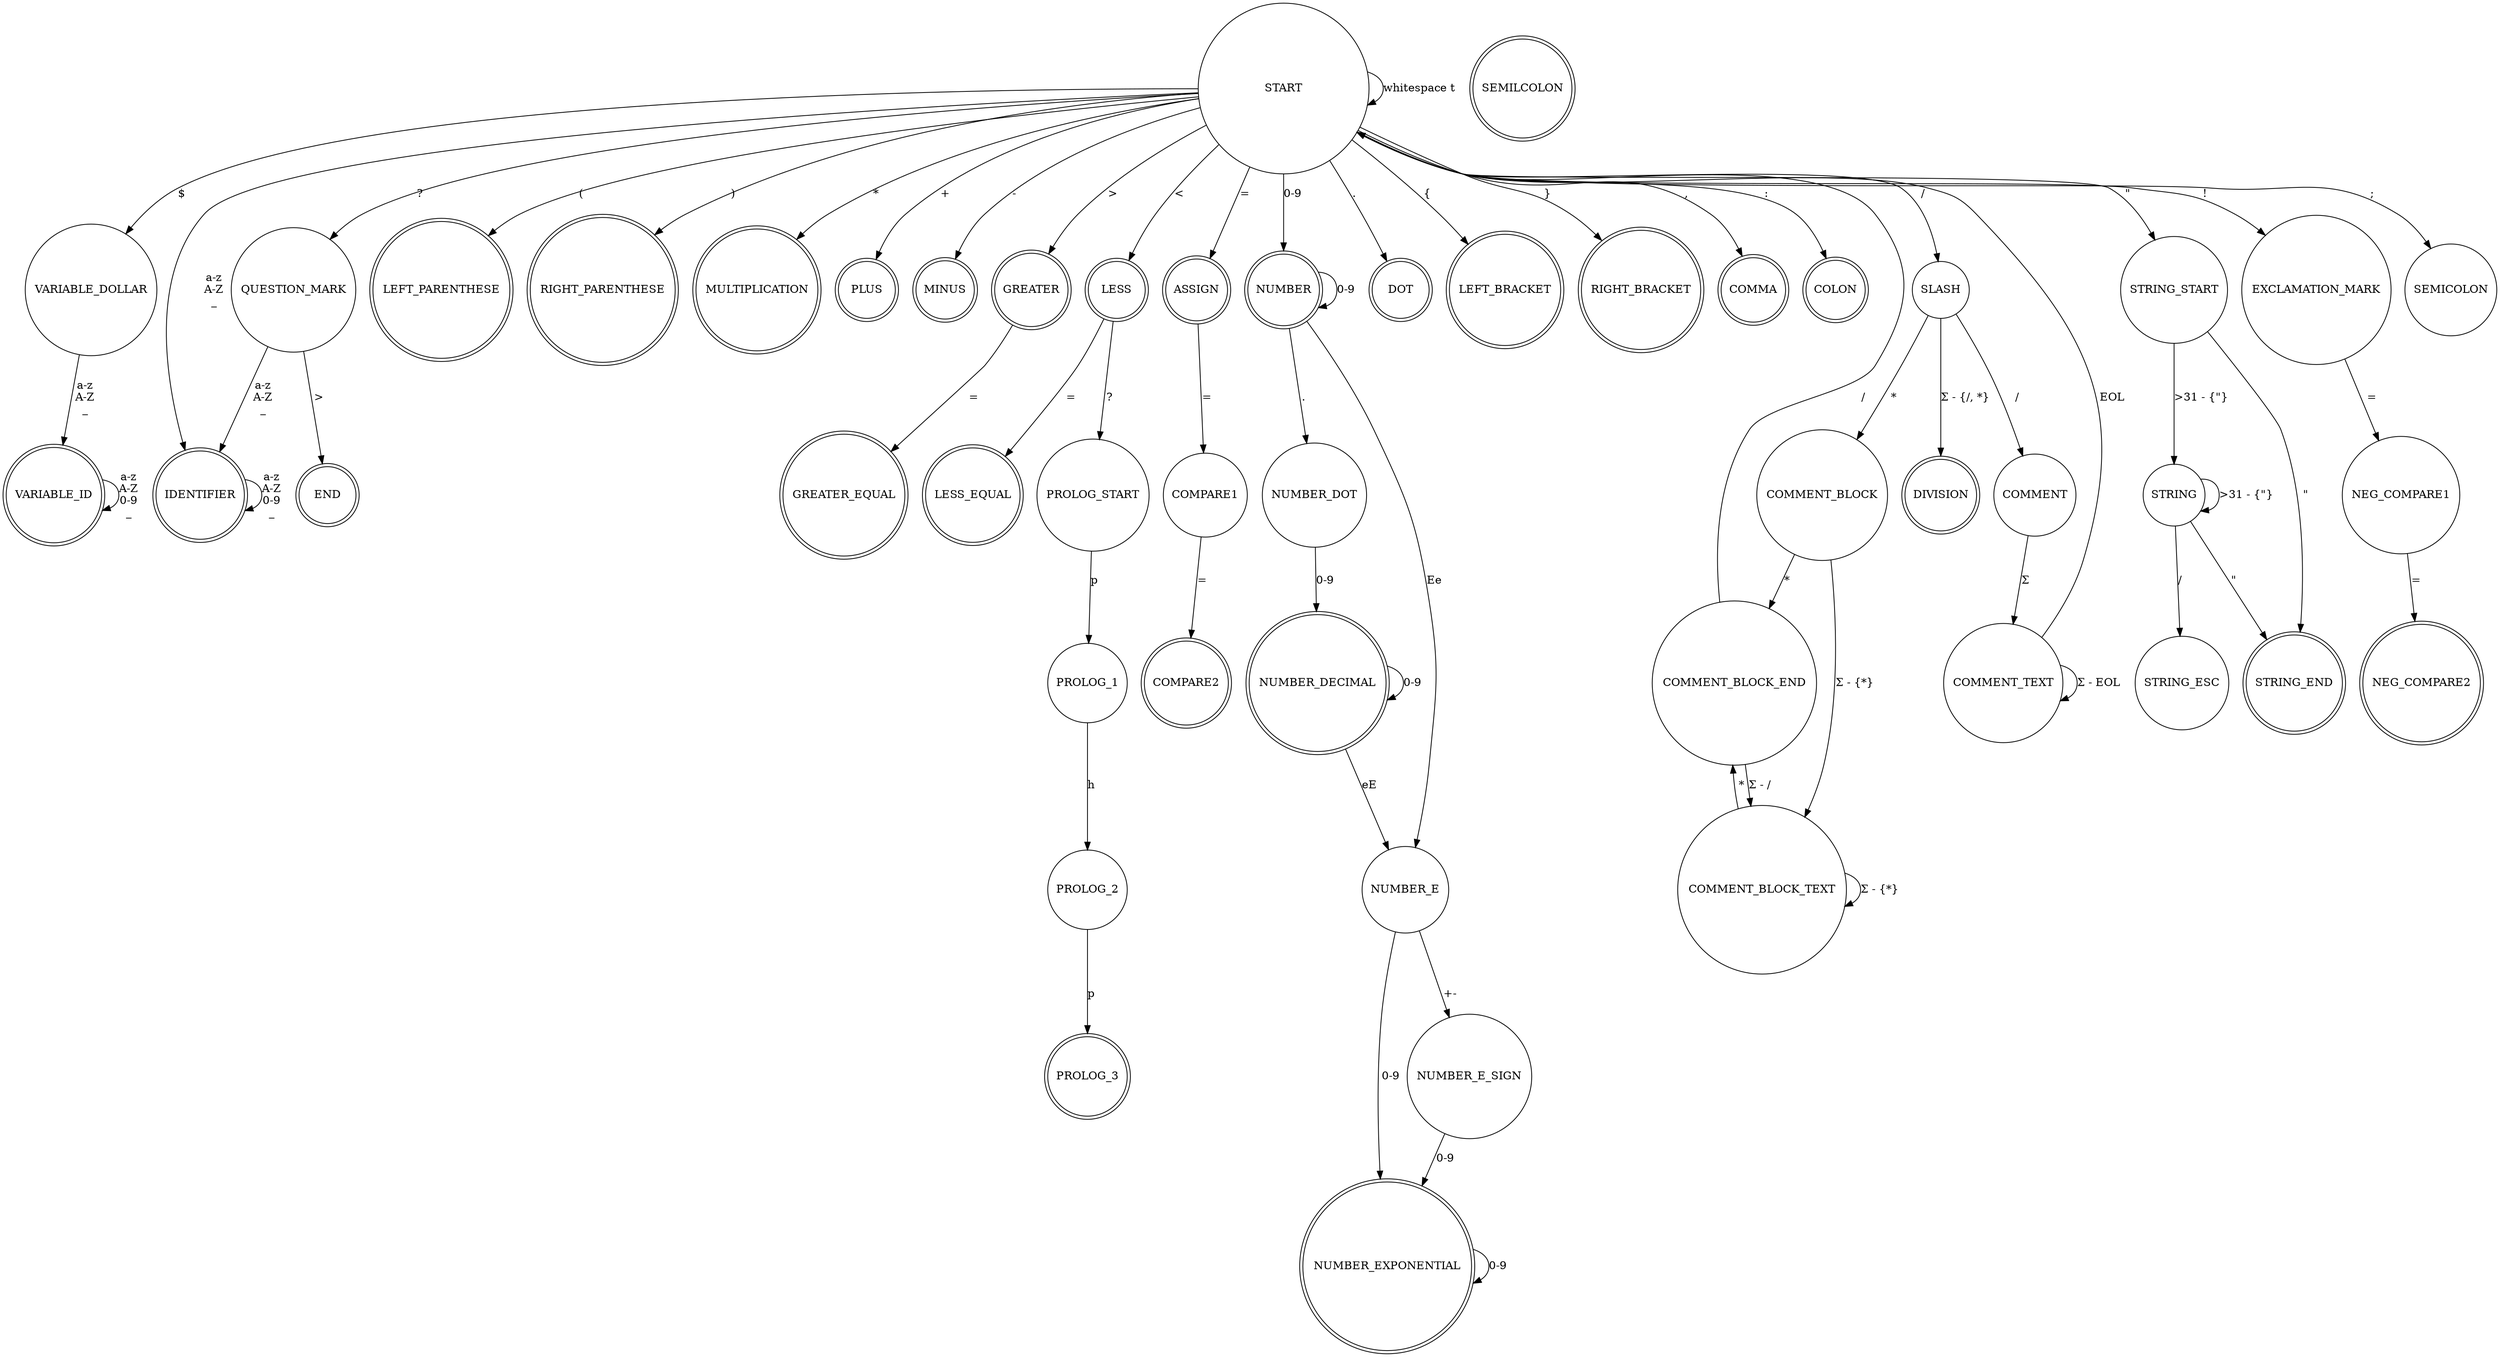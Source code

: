 digraph G {
node [shape=circle, width=1, height=1]
{
node [shape=doublecircle]
VARIABLE_ID
STRING_END
IDENTIFIER
LEFT_PARENTHESE
RIGHT_PARENTHESE
NUMBER_DECIMAL
NUMBER_EXPONENTIAL
MULTIPLICATION,
DIVISION,
PLUS,
MINUS,
GREATER,
LESS,
GREATER_EQUAL,
LESS_EQUAL,
ASSIGN,
COMPARE2,
NEG_COMPARE2,
NUMBER,
DOT,
END,
PROLOG_3
LEFT_BRACKET,
RIGHT_BRACKET,
COMMA,
SEMILCOLON,
COLON
}

{
node[width = 3, height = 3];
START
}

subgraph{
SLASH,
COMMENT,
COMMENT_TEXT,
COMMENT_BLOCK,
COMMENT_BLOCK_END,
COMMENT_BLOCK_TEXT
}
subgraph{
LEFT_PARENTHESE,
RIGHT_PARENTHESE,
STRING_START,
NUMBER,
NUMBER_DOT,
NUMBER_DECIMAL,
NUMBER_E,
NUMBER_E_SIGN,
NUMBER_EXPONENTIAL
VARIABLE_DOLLAR,
VARIABLE_ID
}
subgraph{
MULTIPLICATION,
DIVISION,
PLUS,
MINUS,
DOT,
GREATER,
LESS,
GREATER_EQUAL,
LESS_EQUAL,
ASSIGN,
COMPARE1,
COMPARE2,
EXCLAMATION_MARK,
NEG_COMPARE1,
NEG_COMPARE2
}
START -> IDENTIFIER[label="a-z\nA-Z\n_"];
START -> QUESTION_MARK[label="?"]
START -> LEFT_PARENTHESE[label="("];
START -> RIGHT_PARENTHESE[label=")"];
START -> STRING_START[label="\""];
    START -> NUMBER[label="0-9"];
    START -> COMMA[label=","];
    START -> COLON[label=":"];
    START -> SEMICOLON[label=";"]
    START -> START[label="whitespace \t"]
    IDENTIFIER -> IDENTIFIER[label="a-z\nA-Z\n0-9\n_"];
    QUESTION_MARK -> IDENTIFIER[label="a-z\nA-Z\n_"];
    NUMBER -> NUMBER_DOT[label="."];
    NUMBER_DOT -> NUMBER_DECIMAL[label="0-9"];
    NUMBER -> NUMBER_E[label="Ee"];
    NUMBER_DECIMAL -> NUMBER_E[label="eE"];
    NUMBER_E -> NUMBER_E_SIGN[label="+-"];
    NUMBER_E -> NUMBER_EXPONENTIAL[label="0-9"]
    NUMBER_E_SIGN -> NUMBER_EXPONENTIAL[label="0-9"];
    NUMBER_EXPONENTIAL -> NUMBER_EXPONENTIAL[label="0-9"];
    NUMBER -> NUMBER[label="0-9"];
    NUMBER_DECIMAL -> NUMBER_DECIMAL[label="0-9"];

    STRING_START -> STRING[label=">31 - {\"}"];
STRING_START -> STRING_END[label="\""];
    STRING -> STRING_ESC[label="/"];
    STRING -> STRING_END[label="\""];
STRING -> STRING[label=">31 - {\"}"];

    START -> VARIABLE_DOLLAR[label="$"];
    VARIABLE_DOLLAR -> VARIABLE_ID[label="a-z\nA-Z\n_"];
    VARIABLE_ID -> VARIABLE_ID[label="a-z\nA-Z\n0-9\n_"];
    START -> SLASH[label="  /"];
    SLASH -> COMMENT[label="  /"];
    COMMENT -> COMMENT_TEXT[label="&#931;"];
    COMMENT_TEXT -> COMMENT_TEXT[label="&#931; - EOL"];
COMMENT_TEXT -> START[label="EOL"];
SLASH -> COMMENT_BLOCK[label="*"];
COMMENT_BLOCK -> COMMENT_BLOCK_TEXT[label="&#931; - {*}"];
COMMENT_BLOCK -> COMMENT_BLOCK_END[label="*"];
COMMENT_BLOCK_TEXT -> COMMENT_BLOCK_TEXT[label="&#931; - {*}"];
COMMENT_BLOCK_TEXT -> COMMENT_BLOCK_END[label=" *"];
COMMENT_BLOCK_END -> COMMENT_BLOCK_TEXT[label="&#931; - /"];
COMMENT_BLOCK_END -> START[label=" /"];
SLASH -> DIVISION[label= "&#931; - {/, *}"];
START -> MULTIPLICATION[label="*"];
START -> PLUS[label="+"];
START -> MINUS[label="-"];
START -> GREATER[label=">"];
START -> LESS[label="<"];
START -> DOT[label="."];
GREATER -> GREATER_EQUAL[label="="];
LESS -> LESS_EQUAL[label="="];
LESS -> PROLOG_START[label="?"];
PROLOG_START -> PROLOG_1[label="p"];
PROLOG_1 -> PROLOG_2[label="h"];
PROLOG_2 -> PROLOG_3[label="p"];

QUESTION_MARK -> END[label=">"];

START -> ASSIGN[label="="];
ASSIGN -> COMPARE1[label="="];
COMPARE1 -> COMPARE2[label="="];
START ->EXCLAMATION_MARK[label="!"];
EXCLAMATION_MARK -> NEG_COMPARE1[label="="];
NEG_COMPARE1 -> NEG_COMPARE2[label="="];

START -> LEFT_BRACKET[label="{"];
START -> RIGHT_BRACKET[label="}"]
}